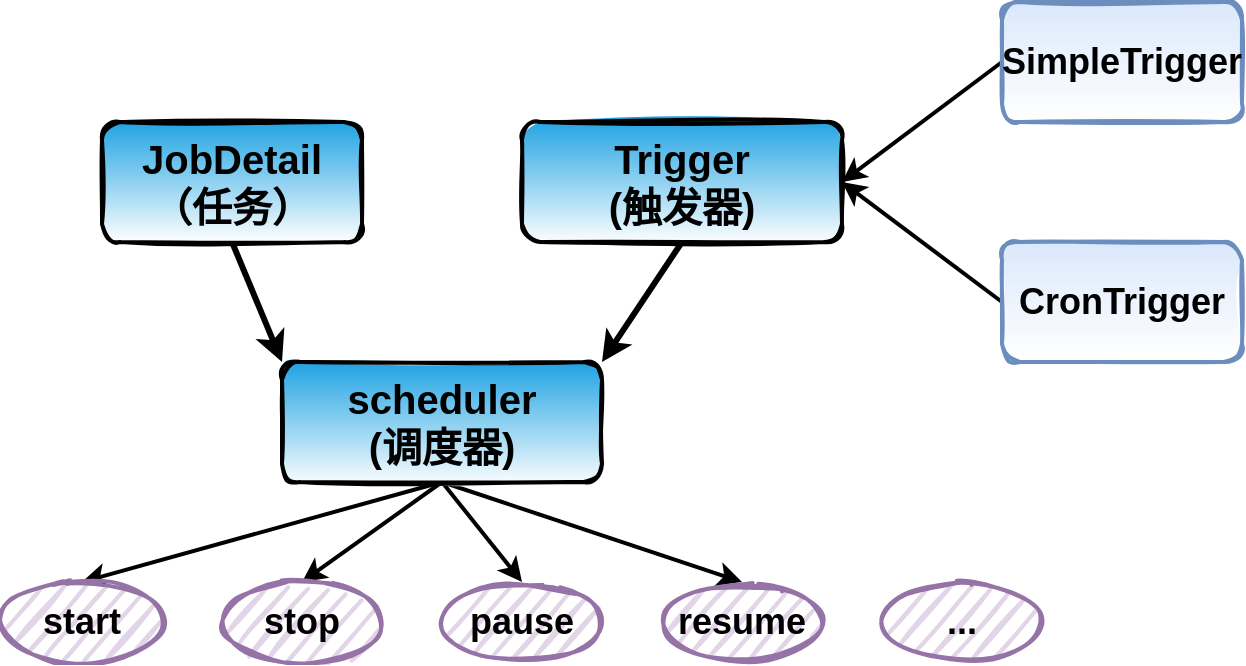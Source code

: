 <mxfile version="13.9.3" type="github">
  <diagram id="E2aoWn-OROiJB6ZacZmV" name="第 1 页">
    <mxGraphModel dx="1422" dy="748" grid="1" gridSize="10" guides="1" tooltips="1" connect="1" arrows="1" fold="1" page="1" pageScale="1" pageWidth="827" pageHeight="1169" math="0" shadow="0">
      <root>
        <mxCell id="0" />
        <mxCell id="1" parent="0" />
        <mxCell id="BXRVOBcJJl3QR9TsYk4s-5" style="rounded=0;orthogonalLoop=1;jettySize=auto;html=1;exitX=0.5;exitY=1;exitDx=0;exitDy=0;entryX=0;entryY=0;entryDx=0;entryDy=0;strokeWidth=3;" edge="1" parent="1" source="BXRVOBcJJl3QR9TsYk4s-2" target="BXRVOBcJJl3QR9TsYk4s-4">
          <mxGeometry relative="1" as="geometry" />
        </mxCell>
        <mxCell id="BXRVOBcJJl3QR9TsYk4s-2" value="&lt;font size=&quot;1&quot;&gt;&lt;b style=&quot;font-size: 20px&quot;&gt;JobDetail（任务）&lt;/b&gt;&lt;/font&gt;" style="rounded=1;whiteSpace=wrap;html=1;strokeWidth=2;fillWeight=4;hachureGap=8;hachureAngle=45;fillColor=#1ba1e2;sketch=1;gradientColor=#ffffff;" vertex="1" parent="1">
          <mxGeometry x="140" y="260" width="130" height="60" as="geometry" />
        </mxCell>
        <mxCell id="BXRVOBcJJl3QR9TsYk4s-6" style="edgeStyle=none;rounded=0;orthogonalLoop=1;jettySize=auto;html=1;exitX=0.5;exitY=1;exitDx=0;exitDy=0;entryX=1;entryY=0;entryDx=0;entryDy=0;strokeWidth=3;" edge="1" parent="1" source="BXRVOBcJJl3QR9TsYk4s-3" target="BXRVOBcJJl3QR9TsYk4s-4">
          <mxGeometry relative="1" as="geometry" />
        </mxCell>
        <mxCell id="BXRVOBcJJl3QR9TsYk4s-3" value="&lt;font size=&quot;1&quot;&gt;&lt;b style=&quot;font-size: 20px&quot;&gt;Trigger&lt;br&gt;(触发器)&lt;/b&gt;&lt;/font&gt;" style="rounded=1;whiteSpace=wrap;html=1;strokeWidth=2;fillWeight=4;hachureGap=8;hachureAngle=45;fillColor=#1ba1e2;sketch=1;gradientColor=#ffffff;" vertex="1" parent="1">
          <mxGeometry x="350" y="260" width="160" height="60" as="geometry" />
        </mxCell>
        <mxCell id="BXRVOBcJJl3QR9TsYk4s-14" style="edgeStyle=none;rounded=0;orthogonalLoop=1;jettySize=auto;html=1;exitX=0.5;exitY=1;exitDx=0;exitDy=0;entryX=0.5;entryY=0;entryDx=0;entryDy=0;strokeWidth=2;" edge="1" parent="1" source="BXRVOBcJJl3QR9TsYk4s-4" target="BXRVOBcJJl3QR9TsYk4s-9">
          <mxGeometry relative="1" as="geometry" />
        </mxCell>
        <mxCell id="BXRVOBcJJl3QR9TsYk4s-15" style="edgeStyle=none;rounded=0;orthogonalLoop=1;jettySize=auto;html=1;exitX=0.5;exitY=1;exitDx=0;exitDy=0;entryX=0.5;entryY=0;entryDx=0;entryDy=0;strokeWidth=2;" edge="1" parent="1" source="BXRVOBcJJl3QR9TsYk4s-4" target="BXRVOBcJJl3QR9TsYk4s-10">
          <mxGeometry relative="1" as="geometry" />
        </mxCell>
        <mxCell id="BXRVOBcJJl3QR9TsYk4s-16" style="edgeStyle=none;rounded=0;orthogonalLoop=1;jettySize=auto;html=1;exitX=0.5;exitY=1;exitDx=0;exitDy=0;entryX=0.5;entryY=0;entryDx=0;entryDy=0;strokeWidth=2;" edge="1" parent="1" source="BXRVOBcJJl3QR9TsYk4s-4" target="BXRVOBcJJl3QR9TsYk4s-11">
          <mxGeometry relative="1" as="geometry" />
        </mxCell>
        <mxCell id="BXRVOBcJJl3QR9TsYk4s-17" style="edgeStyle=none;rounded=0;orthogonalLoop=1;jettySize=auto;html=1;exitX=0.5;exitY=1;exitDx=0;exitDy=0;entryX=0.5;entryY=0;entryDx=0;entryDy=0;strokeWidth=2;" edge="1" parent="1" source="BXRVOBcJJl3QR9TsYk4s-4" target="BXRVOBcJJl3QR9TsYk4s-12">
          <mxGeometry relative="1" as="geometry" />
        </mxCell>
        <mxCell id="BXRVOBcJJl3QR9TsYk4s-4" value="&lt;font size=&quot;1&quot;&gt;&lt;b style=&quot;font-size: 20px&quot;&gt;scheduler&lt;br&gt;(调度器)&lt;/b&gt;&lt;/font&gt;" style="rounded=1;whiteSpace=wrap;html=1;strokeWidth=2;fillWeight=4;hachureGap=8;hachureAngle=45;fillColor=#1ba1e2;sketch=1;gradientColor=#ffffff;" vertex="1" parent="1">
          <mxGeometry x="230" y="380" width="160" height="60" as="geometry" />
        </mxCell>
        <mxCell id="BXRVOBcJJl3QR9TsYk4s-9" value="&lt;font style=&quot;font-size: 18px&quot;&gt;&lt;b&gt;start&lt;/b&gt;&lt;/font&gt;" style="ellipse;whiteSpace=wrap;html=1;strokeWidth=2;fillWeight=2;hachureGap=8;fillStyle=dots;sketch=1;fillColor=#e1d5e7;strokeColor=#9673a6;" vertex="1" parent="1">
          <mxGeometry x="90" y="490" width="80" height="40" as="geometry" />
        </mxCell>
        <mxCell id="BXRVOBcJJl3QR9TsYk4s-10" value="&lt;font style=&quot;font-size: 18px&quot;&gt;&lt;b&gt;stop&lt;/b&gt;&lt;/font&gt;" style="ellipse;whiteSpace=wrap;html=1;strokeWidth=2;fillWeight=2;hachureGap=8;fillStyle=dots;sketch=1;fillColor=#e1d5e7;strokeColor=#9673a6;" vertex="1" parent="1">
          <mxGeometry x="200" y="490" width="80" height="40" as="geometry" />
        </mxCell>
        <mxCell id="BXRVOBcJJl3QR9TsYk4s-11" value="&lt;font style=&quot;font-size: 18px&quot;&gt;&lt;b&gt;pause&lt;/b&gt;&lt;/font&gt;" style="ellipse;whiteSpace=wrap;html=1;strokeWidth=2;fillWeight=2;hachureGap=8;fillStyle=dots;sketch=1;fillColor=#e1d5e7;strokeColor=#9673a6;" vertex="1" parent="1">
          <mxGeometry x="310" y="490" width="80" height="40" as="geometry" />
        </mxCell>
        <mxCell id="BXRVOBcJJl3QR9TsYk4s-12" value="&lt;font style=&quot;font-size: 18px&quot;&gt;&lt;b&gt;resume&lt;/b&gt;&lt;/font&gt;" style="ellipse;whiteSpace=wrap;html=1;strokeWidth=2;fillWeight=2;hachureGap=8;fillStyle=dots;sketch=1;fillColor=#e1d5e7;strokeColor=#9673a6;" vertex="1" parent="1">
          <mxGeometry x="420" y="490" width="80" height="40" as="geometry" />
        </mxCell>
        <mxCell id="BXRVOBcJJl3QR9TsYk4s-13" value="&lt;font style=&quot;font-size: 18px&quot;&gt;&lt;b&gt;...&lt;/b&gt;&lt;/font&gt;" style="ellipse;whiteSpace=wrap;html=1;strokeWidth=2;fillWeight=2;hachureGap=8;fillStyle=dots;sketch=1;fillColor=#e1d5e7;strokeColor=#9673a6;" vertex="1" parent="1">
          <mxGeometry x="530" y="490" width="80" height="40" as="geometry" />
        </mxCell>
        <mxCell id="BXRVOBcJJl3QR9TsYk4s-21" style="edgeStyle=none;rounded=0;orthogonalLoop=1;jettySize=auto;html=1;exitX=0;exitY=0.5;exitDx=0;exitDy=0;entryX=1;entryY=0.5;entryDx=0;entryDy=0;strokeWidth=2;" edge="1" parent="1" source="BXRVOBcJJl3QR9TsYk4s-19" target="BXRVOBcJJl3QR9TsYk4s-3">
          <mxGeometry relative="1" as="geometry" />
        </mxCell>
        <mxCell id="BXRVOBcJJl3QR9TsYk4s-19" value="&lt;font style=&quot;font-size: 18px&quot;&gt;&lt;b&gt;SimpleTrigger&lt;/b&gt;&lt;/font&gt;" style="rounded=1;whiteSpace=wrap;html=1;strokeWidth=2;fillWeight=4;hachureGap=8;hachureAngle=45;fillColor=#dae8fc;sketch=1;strokeColor=#6c8ebf;gradientColor=#ffffff;" vertex="1" parent="1">
          <mxGeometry x="590" y="200" width="120" height="60" as="geometry" />
        </mxCell>
        <mxCell id="BXRVOBcJJl3QR9TsYk4s-22" style="edgeStyle=none;rounded=0;orthogonalLoop=1;jettySize=auto;html=1;exitX=0;exitY=0.5;exitDx=0;exitDy=0;strokeWidth=2;" edge="1" parent="1" source="BXRVOBcJJl3QR9TsYk4s-20">
          <mxGeometry relative="1" as="geometry">
            <mxPoint x="510" y="290" as="targetPoint" />
          </mxGeometry>
        </mxCell>
        <mxCell id="BXRVOBcJJl3QR9TsYk4s-20" value="&lt;font style=&quot;font-size: 18px&quot;&gt;&lt;b&gt;CronTrigger&lt;/b&gt;&lt;/font&gt;" style="rounded=1;whiteSpace=wrap;html=1;strokeWidth=2;fillWeight=4;hachureGap=8;hachureAngle=45;fillColor=#dae8fc;sketch=1;strokeColor=#6c8ebf;gradientColor=#ffffff;" vertex="1" parent="1">
          <mxGeometry x="590" y="320" width="120" height="60" as="geometry" />
        </mxCell>
      </root>
    </mxGraphModel>
  </diagram>
</mxfile>
